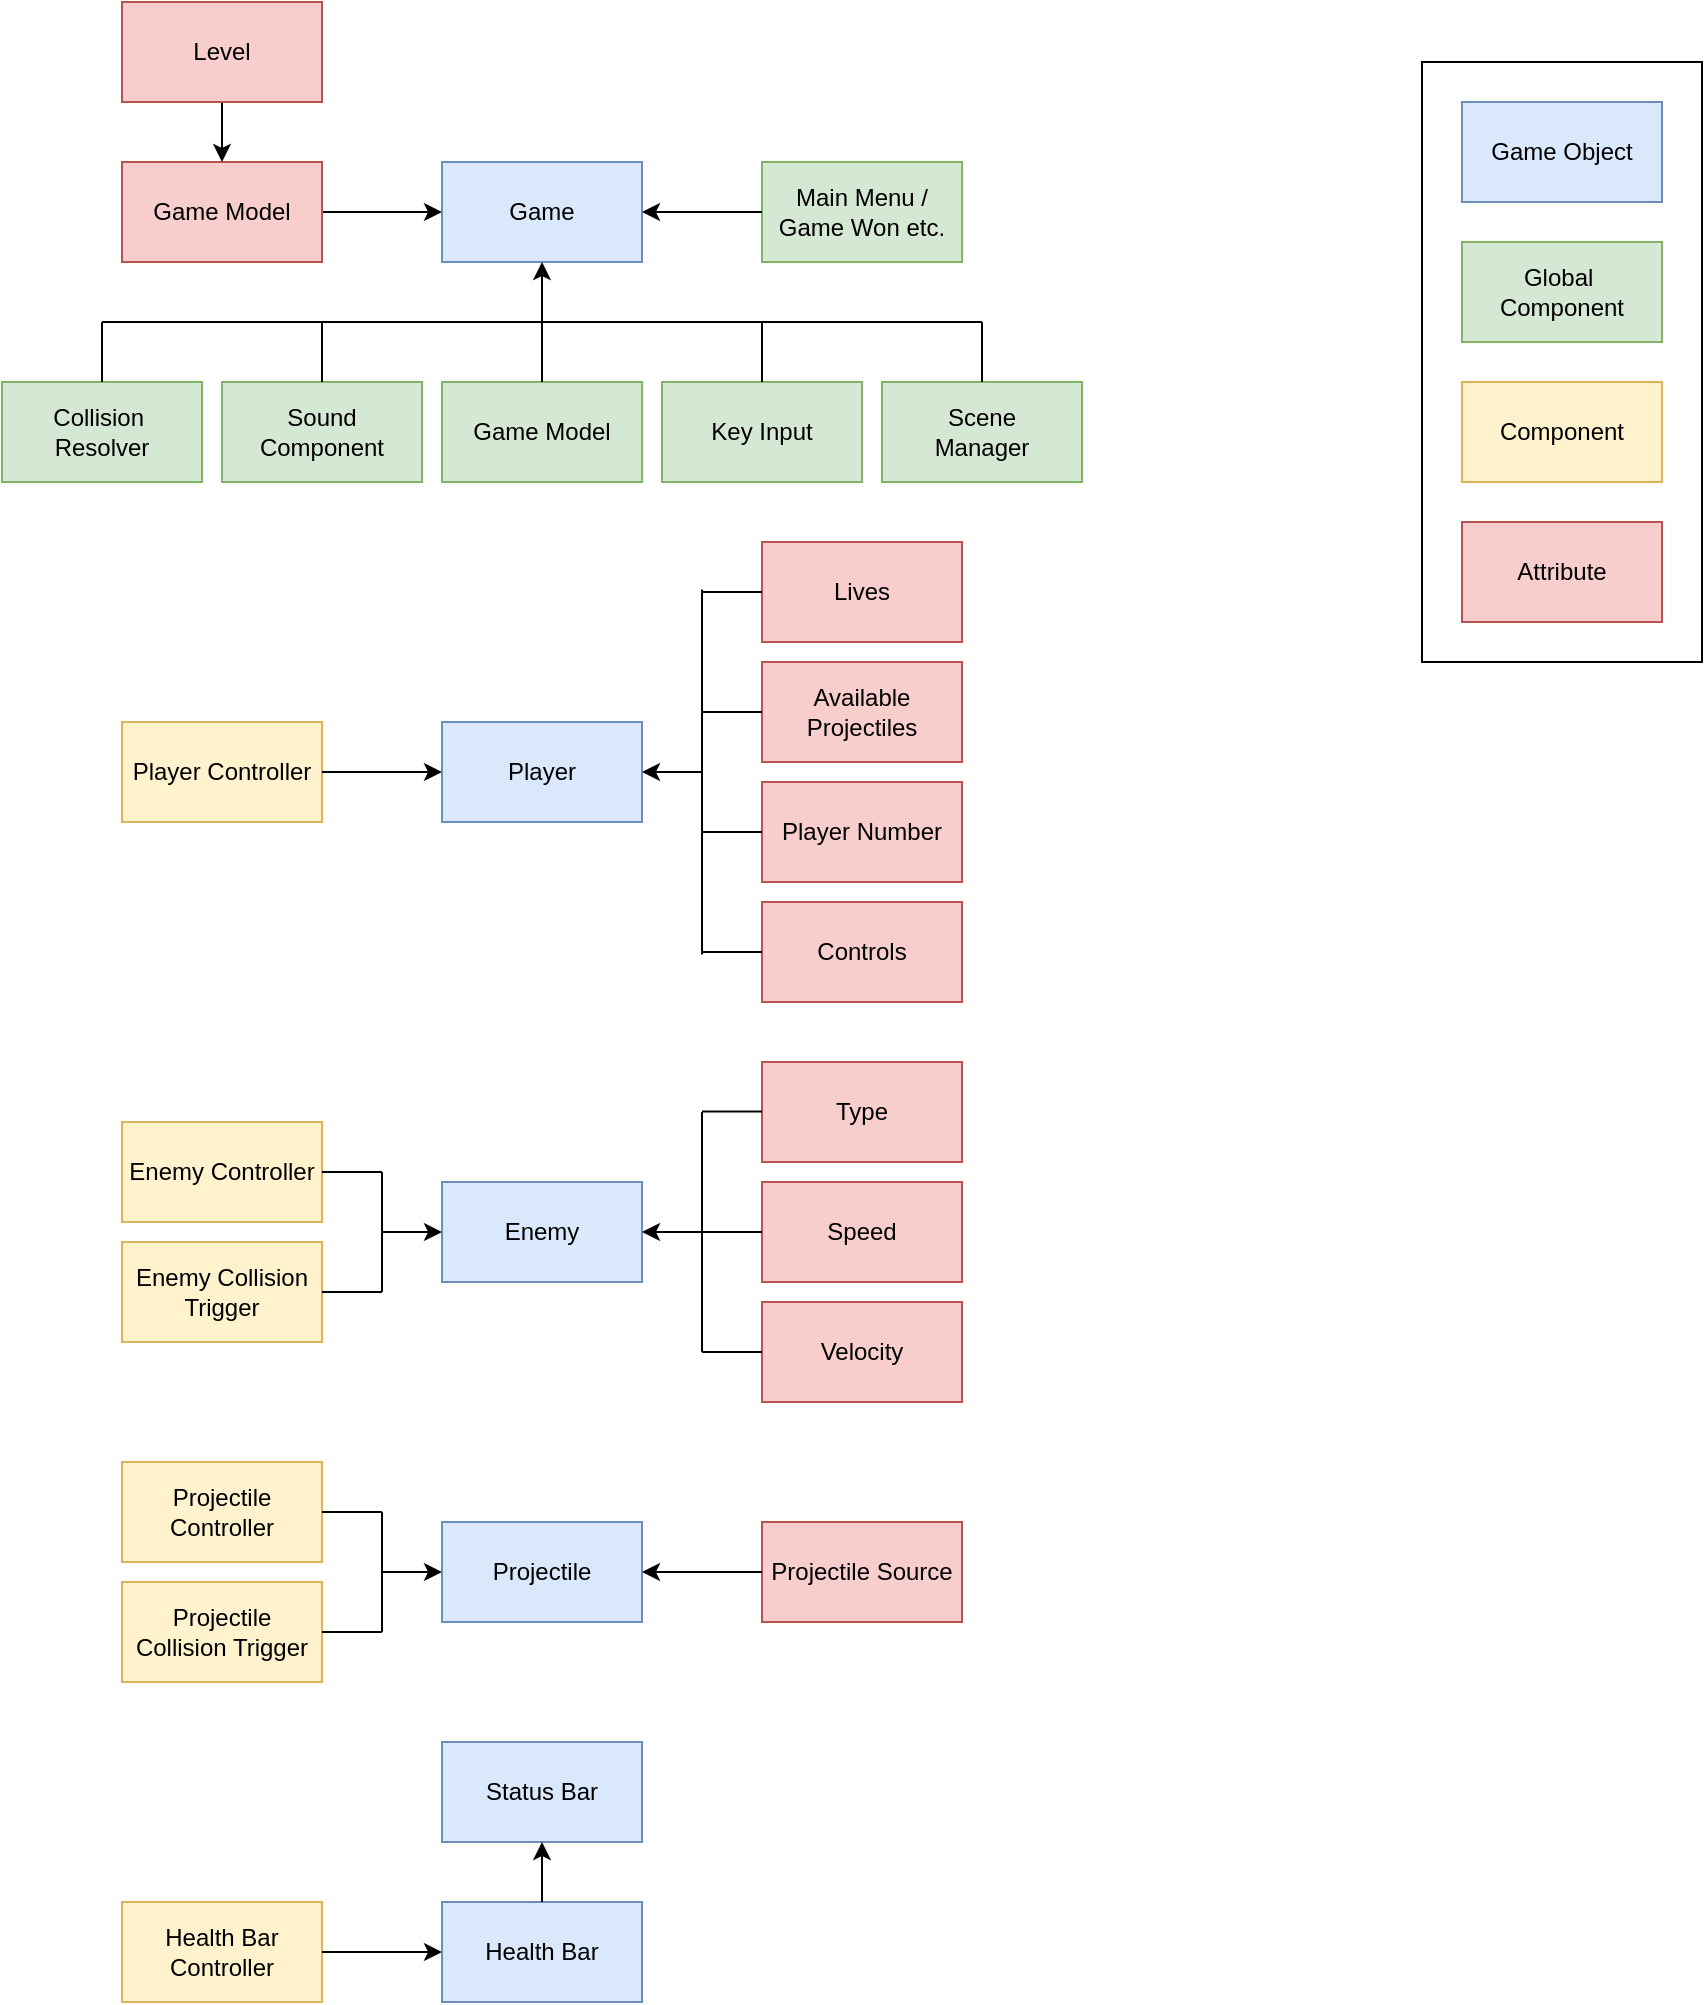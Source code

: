 <mxfile version="22.1.16" type="device">
  <diagram name="Page-1" id="-HIV8cWDAr2iRvP56if5">
    <mxGraphModel dx="1235" dy="633" grid="1" gridSize="10" guides="1" tooltips="1" connect="1" arrows="1" fold="1" page="0" pageScale="1" pageWidth="850" pageHeight="1100" background="none" math="0" shadow="0">
      <root>
        <mxCell id="0" />
        <mxCell id="1" parent="0" />
        <mxCell id="_SwUfsmoG6oZr8ZcNo1T-2" value="Game" style="rounded=0;whiteSpace=wrap;html=1;fillColor=#dae8fc;strokeColor=#6c8ebf;" parent="1" vertex="1">
          <mxGeometry x="300" y="110" width="100" height="50" as="geometry" />
        </mxCell>
        <mxCell id="_SwUfsmoG6oZr8ZcNo1T-3" value="&lt;div&gt;Game Model&lt;/div&gt;" style="rounded=0;whiteSpace=wrap;html=1;fillColor=#d5e8d4;strokeColor=#82b366;" parent="1" vertex="1">
          <mxGeometry x="300" y="220" width="100" height="50" as="geometry" />
        </mxCell>
        <mxCell id="_SwUfsmoG6oZr8ZcNo1T-4" value="" style="endArrow=classic;html=1;rounded=0;entryX=0.5;entryY=1;entryDx=0;entryDy=0;" parent="1" target="_SwUfsmoG6oZr8ZcNo1T-2" edge="1">
          <mxGeometry width="50" height="50" relative="1" as="geometry">
            <mxPoint x="350" y="190" as="sourcePoint" />
            <mxPoint x="410" y="160" as="targetPoint" />
          </mxGeometry>
        </mxCell>
        <mxCell id="_SwUfsmoG6oZr8ZcNo1T-5" value="Key Input" style="rounded=0;whiteSpace=wrap;html=1;fillColor=#d5e8d4;strokeColor=#82b366;" parent="1" vertex="1">
          <mxGeometry x="410" y="220" width="100" height="50" as="geometry" />
        </mxCell>
        <mxCell id="_SwUfsmoG6oZr8ZcNo1T-8" value="" style="endArrow=none;html=1;rounded=0;exitX=0.5;exitY=0;exitDx=0;exitDy=0;" parent="1" source="_SwUfsmoG6oZr8ZcNo1T-5" edge="1">
          <mxGeometry width="50" height="50" relative="1" as="geometry">
            <mxPoint x="400" y="300" as="sourcePoint" />
            <mxPoint x="460" y="190" as="targetPoint" />
          </mxGeometry>
        </mxCell>
        <mxCell id="_SwUfsmoG6oZr8ZcNo1T-9" value="&lt;div&gt;Sound&lt;/div&gt;&lt;div&gt;Component&lt;/div&gt;" style="rounded=0;whiteSpace=wrap;html=1;fillColor=#d5e8d4;strokeColor=#82b366;" parent="1" vertex="1">
          <mxGeometry x="190" y="220" width="100" height="50" as="geometry" />
        </mxCell>
        <mxCell id="_SwUfsmoG6oZr8ZcNo1T-10" value="" style="endArrow=none;html=1;rounded=0;exitX=0.5;exitY=0;exitDx=0;exitDy=0;" parent="1" source="_SwUfsmoG6oZr8ZcNo1T-9" edge="1">
          <mxGeometry width="50" height="50" relative="1" as="geometry">
            <mxPoint x="400" y="280" as="sourcePoint" />
            <mxPoint x="240" y="190" as="targetPoint" />
          </mxGeometry>
        </mxCell>
        <mxCell id="_SwUfsmoG6oZr8ZcNo1T-11" value="" style="endArrow=none;html=1;rounded=0;exitX=0.5;exitY=0;exitDx=0;exitDy=0;" parent="1" source="_SwUfsmoG6oZr8ZcNo1T-3" edge="1">
          <mxGeometry width="50" height="50" relative="1" as="geometry">
            <mxPoint x="400" y="280" as="sourcePoint" />
            <mxPoint x="350" y="190" as="targetPoint" />
          </mxGeometry>
        </mxCell>
        <mxCell id="_SwUfsmoG6oZr8ZcNo1T-12" value="&lt;div&gt;Collision&amp;nbsp;&lt;/div&gt;&lt;div&gt;Resolver&lt;br&gt;&lt;/div&gt;" style="rounded=0;whiteSpace=wrap;html=1;fillColor=#d5e8d4;strokeColor=#82b366;" parent="1" vertex="1">
          <mxGeometry x="80" y="220" width="100" height="50" as="geometry" />
        </mxCell>
        <mxCell id="_SwUfsmoG6oZr8ZcNo1T-13" value="&lt;div&gt;Scene&lt;/div&gt;&lt;div&gt;Manager&lt;/div&gt;" style="rounded=0;whiteSpace=wrap;html=1;fillColor=#d5e8d4;strokeColor=#82b366;" parent="1" vertex="1">
          <mxGeometry x="520" y="220" width="100" height="50" as="geometry" />
        </mxCell>
        <mxCell id="_SwUfsmoG6oZr8ZcNo1T-15" value="" style="endArrow=none;html=1;rounded=0;" parent="1" source="_SwUfsmoG6oZr8ZcNo1T-12" edge="1">
          <mxGeometry width="50" height="50" relative="1" as="geometry">
            <mxPoint x="110" y="240" as="sourcePoint" />
            <mxPoint x="130" y="190" as="targetPoint" />
          </mxGeometry>
        </mxCell>
        <mxCell id="_SwUfsmoG6oZr8ZcNo1T-17" value="" style="endArrow=none;html=1;rounded=0;exitX=0.5;exitY=0;exitDx=0;exitDy=0;" parent="1" source="_SwUfsmoG6oZr8ZcNo1T-13" edge="1">
          <mxGeometry width="50" height="50" relative="1" as="geometry">
            <mxPoint x="620" y="180" as="sourcePoint" />
            <mxPoint x="570" y="190" as="targetPoint" />
          </mxGeometry>
        </mxCell>
        <mxCell id="_SwUfsmoG6oZr8ZcNo1T-19" value="Player" style="rounded=0;whiteSpace=wrap;html=1;fillColor=#dae8fc;strokeColor=#6c8ebf;" parent="1" vertex="1">
          <mxGeometry x="300" y="390" width="100" height="50" as="geometry" />
        </mxCell>
        <mxCell id="_SwUfsmoG6oZr8ZcNo1T-21" value="&lt;div&gt;Main Menu /&lt;/div&gt;&lt;div&gt;Game Won etc.&lt;/div&gt;" style="rounded=0;whiteSpace=wrap;html=1;fillColor=#d5e8d4;strokeColor=#82b366;" parent="1" vertex="1">
          <mxGeometry x="460" y="110" width="100" height="50" as="geometry" />
        </mxCell>
        <mxCell id="_SwUfsmoG6oZr8ZcNo1T-22" value="" style="endArrow=classic;html=1;rounded=0;entryX=1;entryY=0.5;entryDx=0;entryDy=0;exitX=0;exitY=0.5;exitDx=0;exitDy=0;" parent="1" source="_SwUfsmoG6oZr8ZcNo1T-21" target="_SwUfsmoG6oZr8ZcNo1T-2" edge="1">
          <mxGeometry width="50" height="50" relative="1" as="geometry">
            <mxPoint x="230" y="320" as="sourcePoint" />
            <mxPoint x="280" y="270" as="targetPoint" />
          </mxGeometry>
        </mxCell>
        <mxCell id="_SwUfsmoG6oZr8ZcNo1T-23" value="&lt;div&gt;Player Controller&lt;/div&gt;" style="rounded=0;whiteSpace=wrap;html=1;fillColor=#fff2cc;strokeColor=#d6b656;" parent="1" vertex="1">
          <mxGeometry x="140" y="390" width="100" height="50" as="geometry" />
        </mxCell>
        <mxCell id="_SwUfsmoG6oZr8ZcNo1T-24" value="" style="endArrow=classic;html=1;rounded=0;entryX=0;entryY=0.5;entryDx=0;entryDy=0;exitX=1;exitY=0.5;exitDx=0;exitDy=0;" parent="1" source="_SwUfsmoG6oZr8ZcNo1T-23" target="_SwUfsmoG6oZr8ZcNo1T-19" edge="1">
          <mxGeometry width="50" height="50" relative="1" as="geometry">
            <mxPoint x="230" y="290" as="sourcePoint" />
            <mxPoint x="280" y="240" as="targetPoint" />
          </mxGeometry>
        </mxCell>
        <mxCell id="_SwUfsmoG6oZr8ZcNo1T-25" value="&lt;div&gt;Lives&lt;/div&gt;" style="rounded=0;whiteSpace=wrap;html=1;fillColor=#f8cecc;strokeColor=#b85450;" parent="1" vertex="1">
          <mxGeometry x="460" y="300" width="100" height="50" as="geometry" />
        </mxCell>
        <mxCell id="_SwUfsmoG6oZr8ZcNo1T-27" value="&lt;div&gt;Available Projectiles&lt;/div&gt;" style="rounded=0;whiteSpace=wrap;html=1;fillColor=#f8cecc;strokeColor=#b85450;" parent="1" vertex="1">
          <mxGeometry x="460" y="360" width="100" height="50" as="geometry" />
        </mxCell>
        <mxCell id="_SwUfsmoG6oZr8ZcNo1T-28" value="Player Number" style="rounded=0;whiteSpace=wrap;html=1;fillColor=#f8cecc;strokeColor=#b85450;" parent="1" vertex="1">
          <mxGeometry x="460" y="420" width="100" height="50" as="geometry" />
        </mxCell>
        <mxCell id="_SwUfsmoG6oZr8ZcNo1T-29" value="" style="endArrow=classic;html=1;rounded=0;entryX=1;entryY=0.5;entryDx=0;entryDy=0;" parent="1" target="_SwUfsmoG6oZr8ZcNo1T-19" edge="1">
          <mxGeometry width="50" height="50" relative="1" as="geometry">
            <mxPoint x="430" y="415" as="sourcePoint" />
            <mxPoint x="280" y="240" as="targetPoint" />
          </mxGeometry>
        </mxCell>
        <mxCell id="_SwUfsmoG6oZr8ZcNo1T-30" value="" style="endArrow=none;html=1;rounded=0;" parent="1" edge="1">
          <mxGeometry width="50" height="50" relative="1" as="geometry">
            <mxPoint x="430" y="490" as="sourcePoint" />
            <mxPoint x="430" y="390" as="targetPoint" />
            <Array as="points">
              <mxPoint x="430" y="450" />
            </Array>
          </mxGeometry>
        </mxCell>
        <mxCell id="_SwUfsmoG6oZr8ZcNo1T-31" value="" style="endArrow=none;html=1;rounded=0;entryX=0;entryY=0.5;entryDx=0;entryDy=0;" parent="1" target="_SwUfsmoG6oZr8ZcNo1T-28" edge="1">
          <mxGeometry width="50" height="50" relative="1" as="geometry">
            <mxPoint x="430" y="445" as="sourcePoint" />
            <mxPoint x="280" y="240" as="targetPoint" />
          </mxGeometry>
        </mxCell>
        <mxCell id="_SwUfsmoG6oZr8ZcNo1T-32" value="" style="endArrow=none;html=1;rounded=0;" parent="1" edge="1">
          <mxGeometry width="50" height="50" relative="1" as="geometry">
            <mxPoint x="430" y="506.25" as="sourcePoint" />
            <mxPoint x="430" y="323.75" as="targetPoint" />
            <Array as="points">
              <mxPoint x="430" y="381.25" />
            </Array>
          </mxGeometry>
        </mxCell>
        <mxCell id="_SwUfsmoG6oZr8ZcNo1T-33" value="" style="endArrow=none;html=1;rounded=0;entryX=0;entryY=0.5;entryDx=0;entryDy=0;" parent="1" target="_SwUfsmoG6oZr8ZcNo1T-27" edge="1">
          <mxGeometry width="50" height="50" relative="1" as="geometry">
            <mxPoint x="430" y="385" as="sourcePoint" />
            <mxPoint x="380" y="390" as="targetPoint" />
          </mxGeometry>
        </mxCell>
        <mxCell id="_SwUfsmoG6oZr8ZcNo1T-34" value="" style="endArrow=none;html=1;rounded=0;entryX=0;entryY=0.5;entryDx=0;entryDy=0;" parent="1" target="_SwUfsmoG6oZr8ZcNo1T-25" edge="1">
          <mxGeometry width="50" height="50" relative="1" as="geometry">
            <mxPoint x="430" y="325" as="sourcePoint" />
            <mxPoint x="380" y="390" as="targetPoint" />
            <Array as="points" />
          </mxGeometry>
        </mxCell>
        <mxCell id="_SwUfsmoG6oZr8ZcNo1T-47" value="&lt;div&gt;Controls&lt;/div&gt;" style="rounded=0;whiteSpace=wrap;html=1;fillColor=#f8cecc;strokeColor=#b85450;" parent="1" vertex="1">
          <mxGeometry x="460" y="480" width="100" height="50" as="geometry" />
        </mxCell>
        <mxCell id="_SwUfsmoG6oZr8ZcNo1T-51" value="" style="endArrow=none;html=1;rounded=0;entryX=0;entryY=0.5;entryDx=0;entryDy=0;" parent="1" target="_SwUfsmoG6oZr8ZcNo1T-47" edge="1">
          <mxGeometry width="50" height="50" relative="1" as="geometry">
            <mxPoint x="430" y="505" as="sourcePoint" />
            <mxPoint x="420" y="480" as="targetPoint" />
          </mxGeometry>
        </mxCell>
        <mxCell id="_SwUfsmoG6oZr8ZcNo1T-54" value="Enemy" style="rounded=0;whiteSpace=wrap;html=1;fillColor=#dae8fc;strokeColor=#6c8ebf;" parent="1" vertex="1">
          <mxGeometry x="300" y="620" width="100" height="50" as="geometry" />
        </mxCell>
        <mxCell id="_SwUfsmoG6oZr8ZcNo1T-55" value="Enemy Controller" style="rounded=0;whiteSpace=wrap;html=1;fillColor=#fff2cc;strokeColor=#d6b656;" parent="1" vertex="1">
          <mxGeometry x="140" y="590" width="100" height="50" as="geometry" />
        </mxCell>
        <mxCell id="_SwUfsmoG6oZr8ZcNo1T-56" value="" style="endArrow=classic;html=1;rounded=0;entryX=0;entryY=0.5;entryDx=0;entryDy=0;" parent="1" target="_SwUfsmoG6oZr8ZcNo1T-54" edge="1">
          <mxGeometry width="50" height="50" relative="1" as="geometry">
            <mxPoint x="270" y="645" as="sourcePoint" />
            <mxPoint x="280" y="500" as="targetPoint" />
          </mxGeometry>
        </mxCell>
        <mxCell id="_SwUfsmoG6oZr8ZcNo1T-57" value="Type" style="rounded=0;whiteSpace=wrap;html=1;fillColor=#f8cecc;strokeColor=#b85450;" parent="1" vertex="1">
          <mxGeometry x="460" y="560" width="100" height="50" as="geometry" />
        </mxCell>
        <mxCell id="_SwUfsmoG6oZr8ZcNo1T-58" value="Speed" style="rounded=0;whiteSpace=wrap;html=1;fillColor=#f8cecc;strokeColor=#b85450;" parent="1" vertex="1">
          <mxGeometry x="460" y="620" width="100" height="50" as="geometry" />
        </mxCell>
        <mxCell id="_SwUfsmoG6oZr8ZcNo1T-59" value="&lt;div&gt;Velocity&lt;/div&gt;" style="rounded=0;whiteSpace=wrap;html=1;fillColor=#f8cecc;strokeColor=#b85450;" parent="1" vertex="1">
          <mxGeometry x="460" y="680" width="100" height="50" as="geometry" />
        </mxCell>
        <mxCell id="_SwUfsmoG6oZr8ZcNo1T-60" value="" style="endArrow=none;html=1;rounded=0;entryX=0;entryY=0.5;entryDx=0;entryDy=0;" parent="1" target="_SwUfsmoG6oZr8ZcNo1T-59" edge="1">
          <mxGeometry width="50" height="50" relative="1" as="geometry">
            <mxPoint x="430" y="705" as="sourcePoint" />
            <mxPoint x="280" y="500" as="targetPoint" />
          </mxGeometry>
        </mxCell>
        <mxCell id="_SwUfsmoG6oZr8ZcNo1T-62" value="" style="endArrow=none;html=1;rounded=0;entryX=0;entryY=0.5;entryDx=0;entryDy=0;" parent="1" target="_SwUfsmoG6oZr8ZcNo1T-58" edge="1">
          <mxGeometry width="50" height="50" relative="1" as="geometry">
            <mxPoint x="430" y="645" as="sourcePoint" />
            <mxPoint x="380" y="650" as="targetPoint" />
          </mxGeometry>
        </mxCell>
        <mxCell id="_SwUfsmoG6oZr8ZcNo1T-65" value="" style="endArrow=none;html=1;rounded=0;entryX=0;entryY=0.5;entryDx=0;entryDy=0;" parent="1" edge="1">
          <mxGeometry width="50" height="50" relative="1" as="geometry">
            <mxPoint x="430" y="584.8" as="sourcePoint" />
            <mxPoint x="460" y="584.8" as="targetPoint" />
          </mxGeometry>
        </mxCell>
        <mxCell id="_SwUfsmoG6oZr8ZcNo1T-66" value="" style="endArrow=none;html=1;rounded=0;" parent="1" edge="1">
          <mxGeometry width="50" height="50" relative="1" as="geometry">
            <mxPoint x="430" y="705" as="sourcePoint" />
            <mxPoint x="430" y="585" as="targetPoint" />
          </mxGeometry>
        </mxCell>
        <mxCell id="_SwUfsmoG6oZr8ZcNo1T-67" value="" style="endArrow=classic;html=1;rounded=0;entryX=1;entryY=0.5;entryDx=0;entryDy=0;" parent="1" target="_SwUfsmoG6oZr8ZcNo1T-54" edge="1">
          <mxGeometry width="50" height="50" relative="1" as="geometry">
            <mxPoint x="430" y="645" as="sourcePoint" />
            <mxPoint x="520" y="610" as="targetPoint" />
          </mxGeometry>
        </mxCell>
        <mxCell id="_SwUfsmoG6oZr8ZcNo1T-70" value="Projectile" style="rounded=0;whiteSpace=wrap;html=1;fillColor=#dae8fc;strokeColor=#6c8ebf;" parent="1" vertex="1">
          <mxGeometry x="300" y="790" width="100" height="50" as="geometry" />
        </mxCell>
        <mxCell id="_SwUfsmoG6oZr8ZcNo1T-73" value="Projectile Source" style="rounded=0;whiteSpace=wrap;html=1;fillColor=#f8cecc;strokeColor=#b85450;" parent="1" vertex="1">
          <mxGeometry x="460" y="790" width="100" height="50" as="geometry" />
        </mxCell>
        <mxCell id="_SwUfsmoG6oZr8ZcNo1T-74" value="" style="endArrow=none;html=1;rounded=0;entryX=0;entryY=0.5;entryDx=0;entryDy=0;" parent="1" target="_SwUfsmoG6oZr8ZcNo1T-73" edge="1">
          <mxGeometry width="50" height="50" relative="1" as="geometry">
            <mxPoint x="430" y="815" as="sourcePoint" />
            <mxPoint x="380" y="820" as="targetPoint" />
          </mxGeometry>
        </mxCell>
        <mxCell id="_SwUfsmoG6oZr8ZcNo1T-75" value="" style="endArrow=classic;html=1;rounded=0;entryX=1;entryY=0.5;entryDx=0;entryDy=0;" parent="1" target="_SwUfsmoG6oZr8ZcNo1T-70" edge="1">
          <mxGeometry width="50" height="50" relative="1" as="geometry">
            <mxPoint x="430" y="815" as="sourcePoint" />
            <mxPoint x="520" y="780" as="targetPoint" />
          </mxGeometry>
        </mxCell>
        <mxCell id="_SwUfsmoG6oZr8ZcNo1T-77" value="" style="endArrow=classic;html=1;rounded=0;exitX=1;exitY=0.5;exitDx=0;exitDy=0;" parent="1" source="_SwUfsmoG6oZr8ZcNo1T-83" target="_SwUfsmoG6oZr8ZcNo1T-2" edge="1">
          <mxGeometry width="50" height="50" relative="1" as="geometry">
            <mxPoint x="260" y="135" as="sourcePoint" />
            <mxPoint x="349.82" y="80" as="targetPoint" />
          </mxGeometry>
        </mxCell>
        <mxCell id="_SwUfsmoG6oZr8ZcNo1T-78" value="Status Bar" style="rounded=0;whiteSpace=wrap;html=1;fillColor=#dae8fc;strokeColor=#6c8ebf;" parent="1" vertex="1">
          <mxGeometry x="300" y="900" width="100" height="50" as="geometry" />
        </mxCell>
        <mxCell id="_SwUfsmoG6oZr8ZcNo1T-79" value="Health Bar Controller" style="rounded=0;whiteSpace=wrap;html=1;fillColor=#fff2cc;strokeColor=#d6b656;" parent="1" vertex="1">
          <mxGeometry x="140" y="980" width="100" height="50" as="geometry" />
        </mxCell>
        <mxCell id="_SwUfsmoG6oZr8ZcNo1T-80" value="" style="endArrow=classic;html=1;rounded=0;exitX=1;exitY=0.5;exitDx=0;exitDy=0;entryX=0;entryY=0.5;entryDx=0;entryDy=0;" parent="1" source="_SwUfsmoG6oZr8ZcNo1T-79" target="_SwUfsmoG6oZr8ZcNo1T-81" edge="1">
          <mxGeometry width="50" height="50" relative="1" as="geometry">
            <mxPoint x="230" y="830" as="sourcePoint" />
            <mxPoint x="510" y="950" as="targetPoint" />
          </mxGeometry>
        </mxCell>
        <mxCell id="_SwUfsmoG6oZr8ZcNo1T-81" value="Health Bar" style="rounded=0;whiteSpace=wrap;html=1;fillColor=#dae8fc;strokeColor=#6c8ebf;" parent="1" vertex="1">
          <mxGeometry x="300" y="980" width="100" height="50" as="geometry" />
        </mxCell>
        <mxCell id="_SwUfsmoG6oZr8ZcNo1T-82" value="" style="endArrow=classic;html=1;rounded=0;entryX=0.5;entryY=1;entryDx=0;entryDy=0;exitX=0.5;exitY=0;exitDx=0;exitDy=0;" parent="1" source="_SwUfsmoG6oZr8ZcNo1T-81" target="_SwUfsmoG6oZr8ZcNo1T-78" edge="1">
          <mxGeometry width="50" height="50" relative="1" as="geometry">
            <mxPoint x="430" y="925" as="sourcePoint" />
            <mxPoint x="520" y="890" as="targetPoint" />
          </mxGeometry>
        </mxCell>
        <mxCell id="_SwUfsmoG6oZr8ZcNo1T-83" value="Game Model" style="rounded=0;whiteSpace=wrap;html=1;fillColor=#f8cecc;strokeColor=#b85450;" parent="1" vertex="1">
          <mxGeometry x="140" y="110" width="100" height="50" as="geometry" />
        </mxCell>
        <mxCell id="_SwUfsmoG6oZr8ZcNo1T-84" value="" style="endArrow=classic;html=1;rounded=0;entryX=0.5;entryY=0;entryDx=0;entryDy=0;exitX=0.5;exitY=1;exitDx=0;exitDy=0;" parent="1" source="_SwUfsmoG6oZr8ZcNo1T-85" target="_SwUfsmoG6oZr8ZcNo1T-83" edge="1">
          <mxGeometry width="50" height="50" relative="1" as="geometry">
            <mxPoint x="210" y="80" as="sourcePoint" />
            <mxPoint x="300" y="230" as="targetPoint" />
          </mxGeometry>
        </mxCell>
        <mxCell id="_SwUfsmoG6oZr8ZcNo1T-85" value="Level" style="rounded=0;whiteSpace=wrap;html=1;fillColor=#f8cecc;strokeColor=#b85450;" parent="1" vertex="1">
          <mxGeometry x="140" y="30" width="100" height="50" as="geometry" />
        </mxCell>
        <mxCell id="_SwUfsmoG6oZr8ZcNo1T-87" value="&lt;div&gt;Game Object&lt;/div&gt;" style="rounded=0;whiteSpace=wrap;html=1;fillColor=#dae8fc;strokeColor=#6c8ebf;" parent="1" vertex="1">
          <mxGeometry x="810" y="80" width="100" height="50" as="geometry" />
        </mxCell>
        <mxCell id="_SwUfsmoG6oZr8ZcNo1T-88" value="&lt;div&gt;Global&amp;nbsp;&lt;/div&gt;&lt;div&gt;Component&lt;/div&gt;" style="rounded=0;whiteSpace=wrap;html=1;fillColor=#d5e8d4;strokeColor=#82b366;" parent="1" vertex="1">
          <mxGeometry x="810" y="150" width="100" height="50" as="geometry" />
        </mxCell>
        <mxCell id="_SwUfsmoG6oZr8ZcNo1T-89" value="Component" style="rounded=0;whiteSpace=wrap;html=1;fillColor=#fff2cc;strokeColor=#d6b656;" parent="1" vertex="1">
          <mxGeometry x="810" y="220" width="100" height="50" as="geometry" />
        </mxCell>
        <mxCell id="_SwUfsmoG6oZr8ZcNo1T-90" value="Attribute" style="rounded=0;whiteSpace=wrap;html=1;fillColor=#f8cecc;strokeColor=#b85450;" parent="1" vertex="1">
          <mxGeometry x="810" y="290" width="100" height="50" as="geometry" />
        </mxCell>
        <mxCell id="_SwUfsmoG6oZr8ZcNo1T-91" value="" style="rounded=0;whiteSpace=wrap;html=1;fillColor=none;" parent="1" vertex="1">
          <mxGeometry x="790" y="60" width="140" height="300" as="geometry" />
        </mxCell>
        <mxCell id="kJxiYYd2N2uasPvmxZ2f-1" value="&lt;div&gt;Enemy Collision&lt;/div&gt;&lt;div&gt;Trigger&lt;br&gt;&lt;/div&gt;" style="rounded=0;whiteSpace=wrap;html=1;fillColor=#fff2cc;strokeColor=#d6b656;" vertex="1" parent="1">
          <mxGeometry x="140" y="650" width="100" height="50" as="geometry" />
        </mxCell>
        <mxCell id="kJxiYYd2N2uasPvmxZ2f-2" value="" style="endArrow=none;html=1;rounded=0;exitX=1;exitY=0.5;exitDx=0;exitDy=0;" edge="1" parent="1" source="kJxiYYd2N2uasPvmxZ2f-1">
          <mxGeometry width="50" height="50" relative="1" as="geometry">
            <mxPoint x="350" y="720" as="sourcePoint" />
            <mxPoint x="270" y="675" as="targetPoint" />
          </mxGeometry>
        </mxCell>
        <mxCell id="kJxiYYd2N2uasPvmxZ2f-3" value="" style="endArrow=none;html=1;rounded=0;" edge="1" parent="1">
          <mxGeometry width="50" height="50" relative="1" as="geometry">
            <mxPoint x="270" y="675" as="sourcePoint" />
            <mxPoint x="270" y="615" as="targetPoint" />
          </mxGeometry>
        </mxCell>
        <mxCell id="kJxiYYd2N2uasPvmxZ2f-4" value="" style="endArrow=none;html=1;rounded=0;exitX=1;exitY=0.5;exitDx=0;exitDy=0;" edge="1" parent="1" source="_SwUfsmoG6oZr8ZcNo1T-55">
          <mxGeometry width="50" height="50" relative="1" as="geometry">
            <mxPoint x="350" y="720" as="sourcePoint" />
            <mxPoint x="270" y="615" as="targetPoint" />
          </mxGeometry>
        </mxCell>
        <mxCell id="kJxiYYd2N2uasPvmxZ2f-13" value="&lt;div&gt;Projectile&lt;/div&gt;&lt;div&gt;Controller&lt;br&gt;&lt;/div&gt;" style="rounded=0;whiteSpace=wrap;html=1;fillColor=#fff2cc;strokeColor=#d6b656;" vertex="1" parent="1">
          <mxGeometry x="140" y="760" width="100" height="50" as="geometry" />
        </mxCell>
        <mxCell id="kJxiYYd2N2uasPvmxZ2f-14" value="" style="endArrow=classic;html=1;rounded=0;entryX=0;entryY=0.5;entryDx=0;entryDy=0;" edge="1" parent="1">
          <mxGeometry width="50" height="50" relative="1" as="geometry">
            <mxPoint x="270" y="815" as="sourcePoint" />
            <mxPoint x="300" y="815" as="targetPoint" />
          </mxGeometry>
        </mxCell>
        <mxCell id="kJxiYYd2N2uasPvmxZ2f-15" value="&lt;div&gt;Projectile&lt;/div&gt;&lt;div&gt;Collision Trigger&lt;br&gt;&lt;/div&gt;" style="rounded=0;whiteSpace=wrap;html=1;fillColor=#fff2cc;strokeColor=#d6b656;" vertex="1" parent="1">
          <mxGeometry x="140" y="820" width="100" height="50" as="geometry" />
        </mxCell>
        <mxCell id="kJxiYYd2N2uasPvmxZ2f-16" value="" style="endArrow=none;html=1;rounded=0;exitX=1;exitY=0.5;exitDx=0;exitDy=0;" edge="1" parent="1" source="kJxiYYd2N2uasPvmxZ2f-15">
          <mxGeometry width="50" height="50" relative="1" as="geometry">
            <mxPoint x="350" y="890" as="sourcePoint" />
            <mxPoint x="270" y="845" as="targetPoint" />
          </mxGeometry>
        </mxCell>
        <mxCell id="kJxiYYd2N2uasPvmxZ2f-17" value="" style="endArrow=none;html=1;rounded=0;" edge="1" parent="1">
          <mxGeometry width="50" height="50" relative="1" as="geometry">
            <mxPoint x="270" y="845" as="sourcePoint" />
            <mxPoint x="270" y="785" as="targetPoint" />
          </mxGeometry>
        </mxCell>
        <mxCell id="kJxiYYd2N2uasPvmxZ2f-18" value="" style="endArrow=none;html=1;rounded=0;exitX=1;exitY=0.5;exitDx=0;exitDy=0;" edge="1" parent="1" source="kJxiYYd2N2uasPvmxZ2f-13">
          <mxGeometry width="50" height="50" relative="1" as="geometry">
            <mxPoint x="350" y="890" as="sourcePoint" />
            <mxPoint x="270" y="785" as="targetPoint" />
          </mxGeometry>
        </mxCell>
        <mxCell id="kJxiYYd2N2uasPvmxZ2f-19" value="" style="endArrow=none;html=1;rounded=0;" edge="1" parent="1">
          <mxGeometry width="50" height="50" relative="1" as="geometry">
            <mxPoint x="130" y="190" as="sourcePoint" />
            <mxPoint x="570" y="190" as="targetPoint" />
          </mxGeometry>
        </mxCell>
      </root>
    </mxGraphModel>
  </diagram>
</mxfile>
